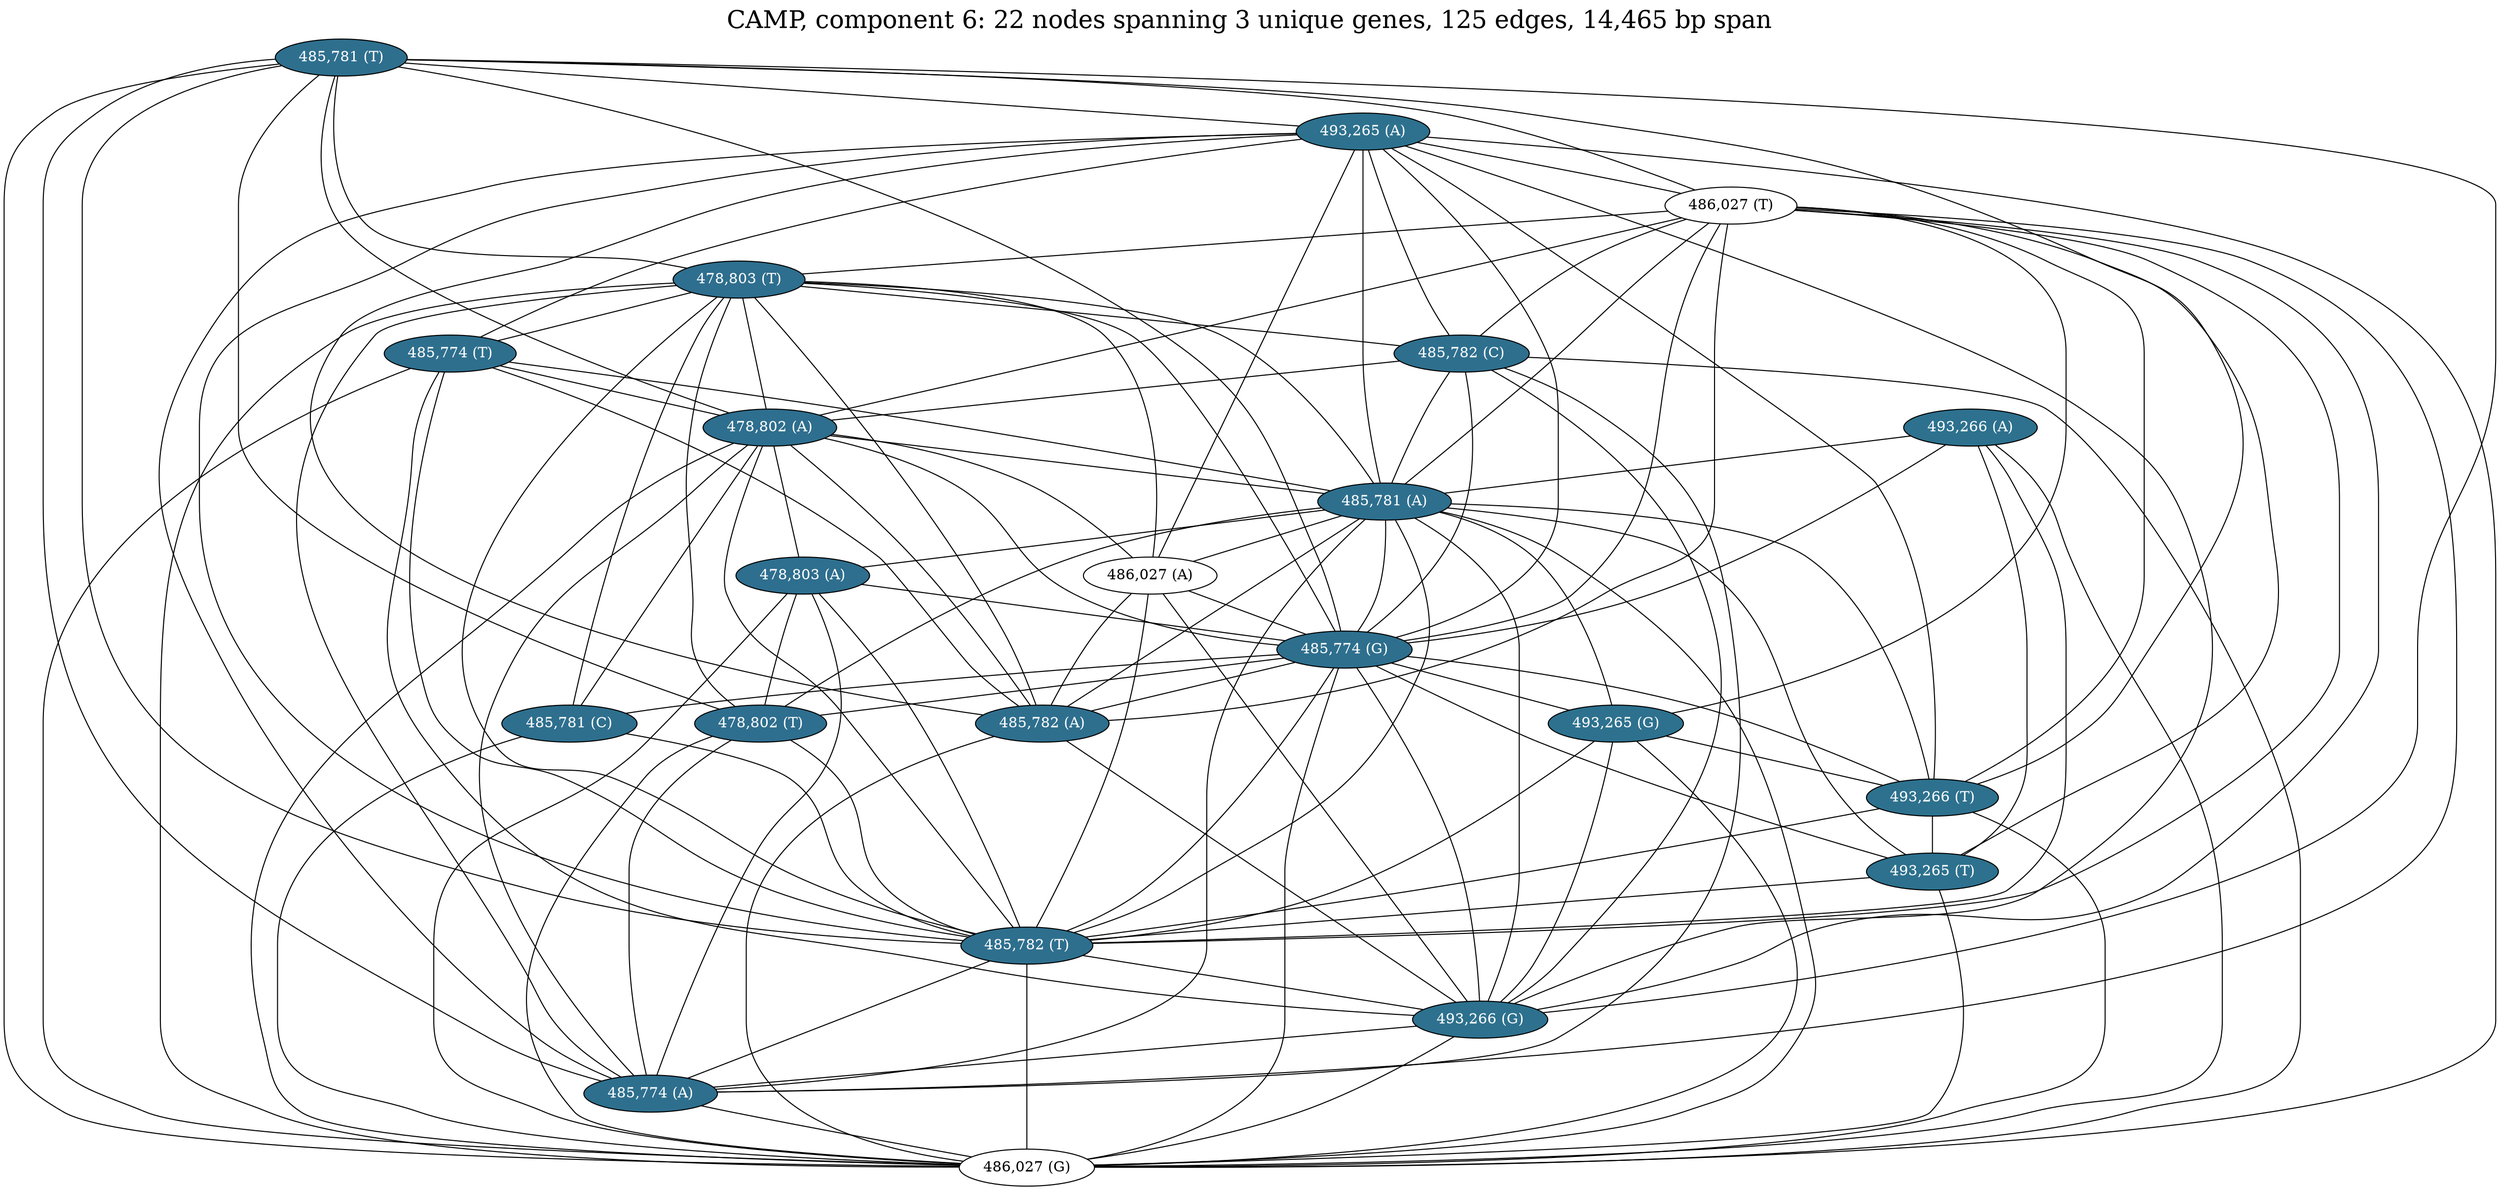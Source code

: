 graph CAMP_cc6 {
	overlap="prism50";
	outputorder="edgesfirst";
	node [style="filled"];
	label="CAMP, component 6: 22 nodes spanning 3 unique genes, 125 edges, 14,465 bp span";
	labelloc="t";
	fontsize=24;
	"478,802 (A)" [fillcolor="#2e6e8e", fontcolor="#ffffff"];
	"478,802 (T)" [fillcolor="#2e6e8e", fontcolor="#ffffff"];
	"478,803 (T)" [fillcolor="#2e6e8e", fontcolor="#ffffff"];
	"478,803 (A)" [fillcolor="#2e6e8e", fontcolor="#ffffff"];
	"485,774 (T)" [fillcolor="#2e6f8e", fontcolor="#ffffff"];
	"485,774 (G)" [fillcolor="#2e6f8e", fontcolor="#ffffff"];
	"485,774 (A)" [fillcolor="#2e6f8e", fontcolor="#ffffff"];
	"485,781 (T)" [fillcolor="#2e6f8e", fontcolor="#ffffff"];
	"485,781 (A)" [fillcolor="#2e6f8e", fontcolor="#ffffff"];
	"485,781 (C)" [fillcolor="#2e6f8e", fontcolor="#ffffff"];
	"485,782 (C)" [fillcolor="#2e6f8e", fontcolor="#ffffff"];
	"485,782 (A)" [fillcolor="#2e6f8e", fontcolor="#ffffff"];
	"485,782 (T)" [fillcolor="#2e6f8e", fontcolor="#ffffff"];
	"486,027 (T)" [fillcolor="#ffffff", fontcolor="#000000"];
	"486,027 (A)" [fillcolor="#ffffff", fontcolor="#000000"];
	"486,027 (G)" [fillcolor="#ffffff", fontcolor="#000000"];
	"493,265 (A)" [fillcolor="#2d718e", fontcolor="#ffffff"];
	"493,265 (G)" [fillcolor="#2d718e", fontcolor="#ffffff"];
	"493,265 (T)" [fillcolor="#2d718e", fontcolor="#ffffff"];
	"493,266 (A)" [fillcolor="#2d718e", fontcolor="#ffffff"];
	"493,266 (T)" [fillcolor="#2d718e", fontcolor="#ffffff"];
	"493,266 (G)" [fillcolor="#2d718e", fontcolor="#ffffff"];
	"485,781 (T)" -- "478,802 (A)";
	"485,781 (T)" -- "478,802 (T)";
	"485,781 (T)" -- "478,803 (T)";
	"485,781 (T)" -- "485,774 (G)";
	"485,781 (T)" -- "485,774 (A)";
	"485,781 (T)" -- "485,782 (T)";
	"485,781 (T)" -- "486,027 (G)";
	"485,781 (T)" -- "486,027 (T)";
	"485,781 (T)" -- "493,265 (A)";
	"485,781 (T)" -- "493,266 (G)";
	"485,781 (T)" -- "493,266 (T)";
	"493,265 (A)" -- "485,774 (G)";
	"493,265 (A)" -- "485,774 (A)";
	"493,265 (A)" -- "485,774 (T)";
	"493,265 (A)" -- "485,781 (A)";
	"493,265 (A)" -- "485,782 (T)";
	"493,265 (A)" -- "485,782 (A)";
	"493,265 (A)" -- "485,782 (C)";
	"493,265 (A)" -- "486,027 (G)";
	"493,265 (A)" -- "486,027 (T)";
	"493,265 (A)" -- "486,027 (A)";
	"493,265 (A)" -- "493,266 (G)";
	"493,265 (A)" -- "493,266 (T)";
	"486,027 (T)" -- "478,802 (A)";
	"486,027 (T)" -- "478,803 (T)";
	"486,027 (T)" -- "485,774 (G)";
	"486,027 (T)" -- "485,774 (A)";
	"486,027 (T)" -- "485,781 (A)";
	"486,027 (T)" -- "485,782 (T)";
	"486,027 (T)" -- "485,782 (C)";
	"486,027 (T)" -- "485,782 (A)";
	"486,027 (T)" -- "493,265 (G)";
	"486,027 (T)" -- "493,265 (T)";
	"486,027 (T)" -- "493,266 (G)";
	"486,027 (T)" -- "493,266 (T)";
	"478,803 (T)" -- "478,802 (A)";
	"478,803 (T)" -- "478,802 (T)";
	"478,803 (T)" -- "485,774 (G)";
	"478,803 (T)" -- "485,774 (A)";
	"478,803 (T)" -- "485,774 (T)";
	"478,803 (T)" -- "485,781 (A)";
	"478,803 (T)" -- "485,781 (C)";
	"478,803 (T)" -- "485,782 (T)";
	"478,803 (T)" -- "485,782 (A)";
	"478,803 (T)" -- "485,782 (C)";
	"478,803 (T)" -- "486,027 (G)";
	"478,803 (T)" -- "486,027 (A)";
	"485,774 (T)" -- "478,802 (A)";
	"485,774 (T)" -- "485,781 (A)";
	"485,774 (T)" -- "485,782 (T)";
	"485,774 (T)" -- "485,782 (A)";
	"485,774 (T)" -- "486,027 (G)";
	"485,774 (T)" -- "493,266 (G)";
	"485,782 (C)" -- "478,802 (A)";
	"485,782 (C)" -- "485,774 (G)";
	"485,782 (C)" -- "485,774 (A)";
	"485,782 (C)" -- "485,781 (A)";
	"485,782 (C)" -- "486,027 (G)";
	"485,782 (C)" -- "493,266 (G)";
	"478,802 (A)" -- "478,803 (A)";
	"478,802 (A)" -- "485,774 (G)";
	"478,802 (A)" -- "485,774 (A)";
	"478,802 (A)" -- "485,781 (A)";
	"478,802 (A)" -- "485,781 (C)";
	"478,802 (A)" -- "485,782 (T)";
	"478,802 (A)" -- "485,782 (A)";
	"478,802 (A)" -- "486,027 (G)";
	"478,802 (A)" -- "486,027 (A)";
	"493,266 (A)" -- "485,774 (G)";
	"493,266 (A)" -- "485,781 (A)";
	"493,266 (A)" -- "485,782 (T)";
	"493,266 (A)" -- "486,027 (G)";
	"493,266 (A)" -- "493,265 (T)";
	"485,781 (A)" -- "478,802 (T)";
	"485,781 (A)" -- "478,803 (A)";
	"485,781 (A)" -- "485,774 (G)";
	"485,781 (A)" -- "485,774 (A)";
	"485,781 (A)" -- "485,782 (T)";
	"485,781 (A)" -- "485,782 (A)";
	"485,781 (A)" -- "486,027 (G)";
	"485,781 (A)" -- "486,027 (A)";
	"485,781 (A)" -- "493,265 (G)";
	"485,781 (A)" -- "493,265 (T)";
	"485,781 (A)" -- "493,266 (G)";
	"485,781 (A)" -- "493,266 (T)";
	"486,027 (A)" -- "485,774 (G)";
	"486,027 (A)" -- "485,782 (T)";
	"486,027 (A)" -- "485,782 (A)";
	"486,027 (A)" -- "493,266 (G)";
	"478,803 (A)" -- "478,802 (T)";
	"478,803 (A)" -- "485,774 (G)";
	"478,803 (A)" -- "485,774 (A)";
	"478,803 (A)" -- "485,782 (T)";
	"478,803 (A)" -- "486,027 (G)";
	"485,774 (G)" -- "478,802 (T)";
	"485,774 (G)" -- "485,781 (C)";
	"485,774 (G)" -- "485,782 (T)";
	"485,774 (G)" -- "485,782 (A)";
	"485,774 (G)" -- "486,027 (G)";
	"485,774 (G)" -- "493,265 (G)";
	"485,774 (G)" -- "493,265 (T)";
	"485,774 (G)" -- "493,266 (G)";
	"485,774 (G)" -- "493,266 (T)";
	"485,782 (A)" -- "486,027 (G)";
	"485,782 (A)" -- "493,266 (G)";
	"485,781 (C)" -- "485,782 (T)";
	"485,781 (C)" -- "486,027 (G)";
	"493,265 (G)" -- "485,782 (T)";
	"493,265 (G)" -- "486,027 (G)";
	"493,265 (G)" -- "493,266 (T)";
	"493,265 (G)" -- "493,266 (G)";
	"478,802 (T)" -- "485,774 (A)";
	"478,802 (T)" -- "485,782 (T)";
	"478,802 (T)" -- "486,027 (G)";
	"493,266 (T)" -- "485,782 (T)";
	"493,266 (T)" -- "486,027 (G)";
	"493,266 (T)" -- "493,265 (T)";
	"493,265 (T)" -- "485,782 (T)";
	"493,265 (T)" -- "486,027 (G)";
	"485,782 (T)" -- "485,774 (A)";
	"485,782 (T)" -- "486,027 (G)";
	"485,782 (T)" -- "493,266 (G)";
	"493,266 (G)" -- "485,774 (A)";
	"493,266 (G)" -- "486,027 (G)";
	"485,774 (A)" -- "486,027 (G)";
}